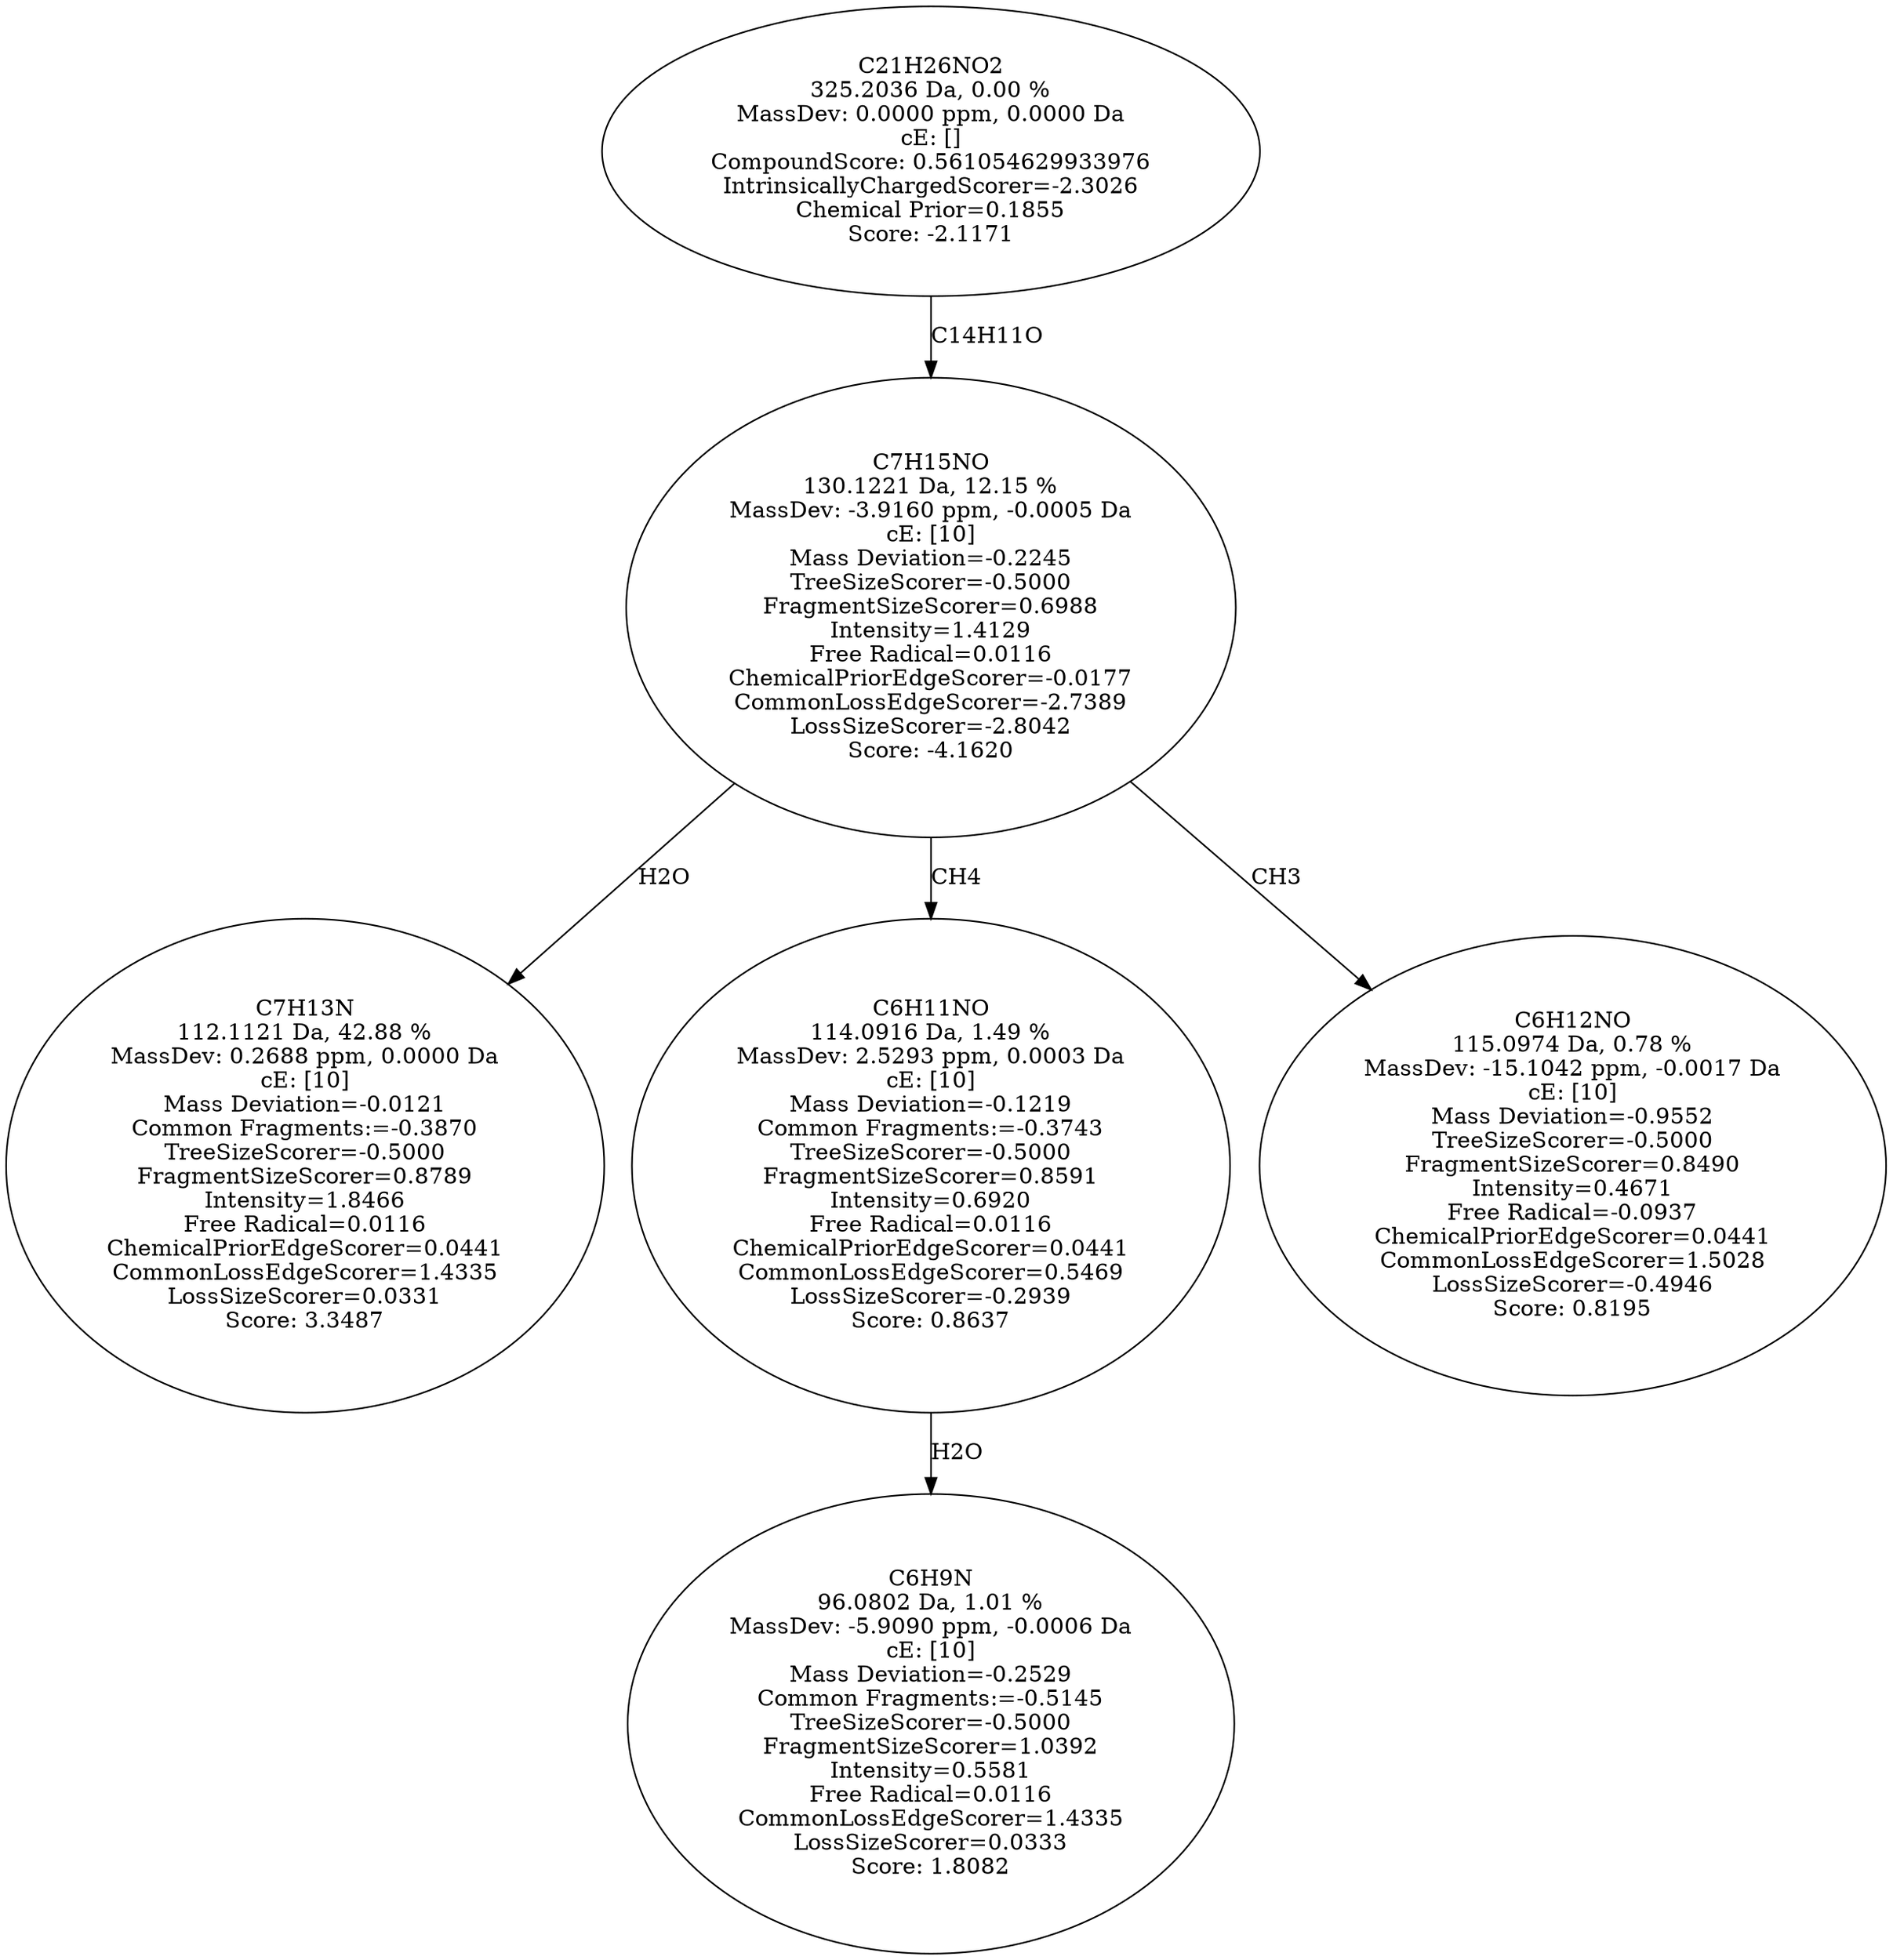 strict digraph {
v1 [label="C7H13N\n112.1121 Da, 42.88 %\nMassDev: 0.2688 ppm, 0.0000 Da\ncE: [10]\nMass Deviation=-0.0121\nCommon Fragments:=-0.3870\nTreeSizeScorer=-0.5000\nFragmentSizeScorer=0.8789\nIntensity=1.8466\nFree Radical=0.0116\nChemicalPriorEdgeScorer=0.0441\nCommonLossEdgeScorer=1.4335\nLossSizeScorer=0.0331\nScore: 3.3487"];
v2 [label="C6H9N\n96.0802 Da, 1.01 %\nMassDev: -5.9090 ppm, -0.0006 Da\ncE: [10]\nMass Deviation=-0.2529\nCommon Fragments:=-0.5145\nTreeSizeScorer=-0.5000\nFragmentSizeScorer=1.0392\nIntensity=0.5581\nFree Radical=0.0116\nCommonLossEdgeScorer=1.4335\nLossSizeScorer=0.0333\nScore: 1.8082"];
v3 [label="C6H11NO\n114.0916 Da, 1.49 %\nMassDev: 2.5293 ppm, 0.0003 Da\ncE: [10]\nMass Deviation=-0.1219\nCommon Fragments:=-0.3743\nTreeSizeScorer=-0.5000\nFragmentSizeScorer=0.8591\nIntensity=0.6920\nFree Radical=0.0116\nChemicalPriorEdgeScorer=0.0441\nCommonLossEdgeScorer=0.5469\nLossSizeScorer=-0.2939\nScore: 0.8637"];
v4 [label="C6H12NO\n115.0974 Da, 0.78 %\nMassDev: -15.1042 ppm, -0.0017 Da\ncE: [10]\nMass Deviation=-0.9552\nTreeSizeScorer=-0.5000\nFragmentSizeScorer=0.8490\nIntensity=0.4671\nFree Radical=-0.0937\nChemicalPriorEdgeScorer=0.0441\nCommonLossEdgeScorer=1.5028\nLossSizeScorer=-0.4946\nScore: 0.8195"];
v5 [label="C7H15NO\n130.1221 Da, 12.15 %\nMassDev: -3.9160 ppm, -0.0005 Da\ncE: [10]\nMass Deviation=-0.2245\nTreeSizeScorer=-0.5000\nFragmentSizeScorer=0.6988\nIntensity=1.4129\nFree Radical=0.0116\nChemicalPriorEdgeScorer=-0.0177\nCommonLossEdgeScorer=-2.7389\nLossSizeScorer=-2.8042\nScore: -4.1620"];
v6 [label="C21H26NO2\n325.2036 Da, 0.00 %\nMassDev: 0.0000 ppm, 0.0000 Da\ncE: []\nCompoundScore: 0.561054629933976\nIntrinsicallyChargedScorer=-2.3026\nChemical Prior=0.1855\nScore: -2.1171"];
v5 -> v1 [label="H2O"];
v3 -> v2 [label="H2O"];
v5 -> v3 [label="CH4"];
v5 -> v4 [label="CH3"];
v6 -> v5 [label="C14H11O"];
}